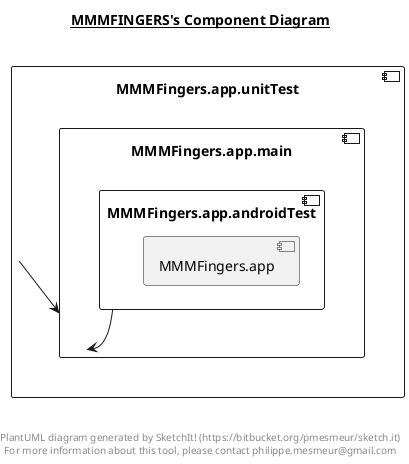 @startuml

title __MMMFINGERS's Component Diagram__\n

  component "MMMFingers.app.unitTest" {
        [MMMFingers.app.main]
    component "MMMFingers.app.main" {
          [MMMFingers.app.androidTest]
      component "MMMFingers.app.androidTest" {
            [MMMFingers.app]
      }


    }


  }


  [MMMFingers.app.androidTest] --> [MMMFingers.app.main]
  [MMMFingers.app.unitTest] --> [MMMFingers.app.main]


right footer


PlantUML diagram generated by SketchIt! (https://bitbucket.org/pmesmeur/sketch.it)
For more information about this tool, please contact philippe.mesmeur@gmail.com
endfooter

@enduml
